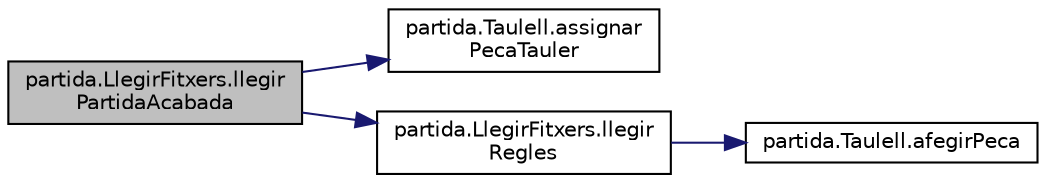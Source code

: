 digraph "partida.LlegirFitxers.llegirPartidaAcabada"
{
 // LATEX_PDF_SIZE
  edge [fontname="Helvetica",fontsize="10",labelfontname="Helvetica",labelfontsize="10"];
  node [fontname="Helvetica",fontsize="10",shape=record];
  rankdir="LR";
  Node1 [label="partida.LlegirFitxers.llegir\lPartidaAcabada",height=0.2,width=0.4,color="black", fillcolor="grey75", style="filled", fontcolor="black",tooltip="Llegeix el fitxer de Partida."];
  Node1 -> Node2 [color="midnightblue",fontsize="10",style="solid",fontname="Helvetica"];
  Node2 [label="partida.Taulell.assignar\lPecaTauler",height=0.2,width=0.4,color="black", fillcolor="white", style="filled",URL="$classpartida_1_1_taulell.html#a70b3aa633072b83c3f1b6c778f8c6afc",tooltip="Assigna la peca al taulell a la posicio determinada."];
  Node1 -> Node3 [color="midnightblue",fontsize="10",style="solid",fontname="Helvetica"];
  Node3 [label="partida.LlegirFitxers.llegir\lRegles",height=0.2,width=0.4,color="black", fillcolor="white", style="filled",URL="$classpartida_1_1_llegir_fitxers.html#a56b82ea9c6181010cd3616479a42682c",tooltip="Llegeix el fitxer de Regles."];
  Node3 -> Node4 [color="midnightblue",fontsize="10",style="solid",fontname="Helvetica"];
  Node4 [label="partida.Taulell.afegirPeca",height=0.2,width=0.4,color="black", fillcolor="white", style="filled",URL="$classpartida_1_1_taulell.html#a76081c673e786c344ebc30e49bf3897e",tooltip="Assigna les peces entrades al seu lloc a mesura que li van entran."];
}
